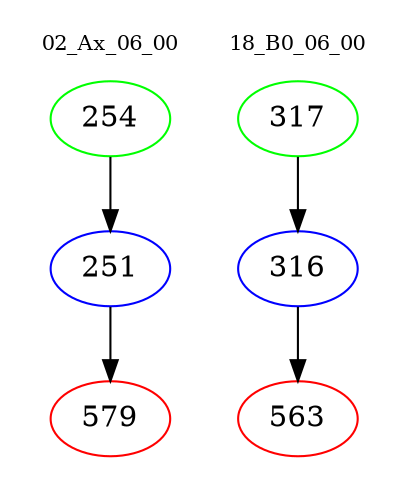 digraph{
subgraph cluster_0 {
color = white
label = "02_Ax_06_00";
fontsize=10;
T0_254 [label="254", color="green"]
T0_254 -> T0_251 [color="black"]
T0_251 [label="251", color="blue"]
T0_251 -> T0_579 [color="black"]
T0_579 [label="579", color="red"]
}
subgraph cluster_1 {
color = white
label = "18_B0_06_00";
fontsize=10;
T1_317 [label="317", color="green"]
T1_317 -> T1_316 [color="black"]
T1_316 [label="316", color="blue"]
T1_316 -> T1_563 [color="black"]
T1_563 [label="563", color="red"]
}
}
